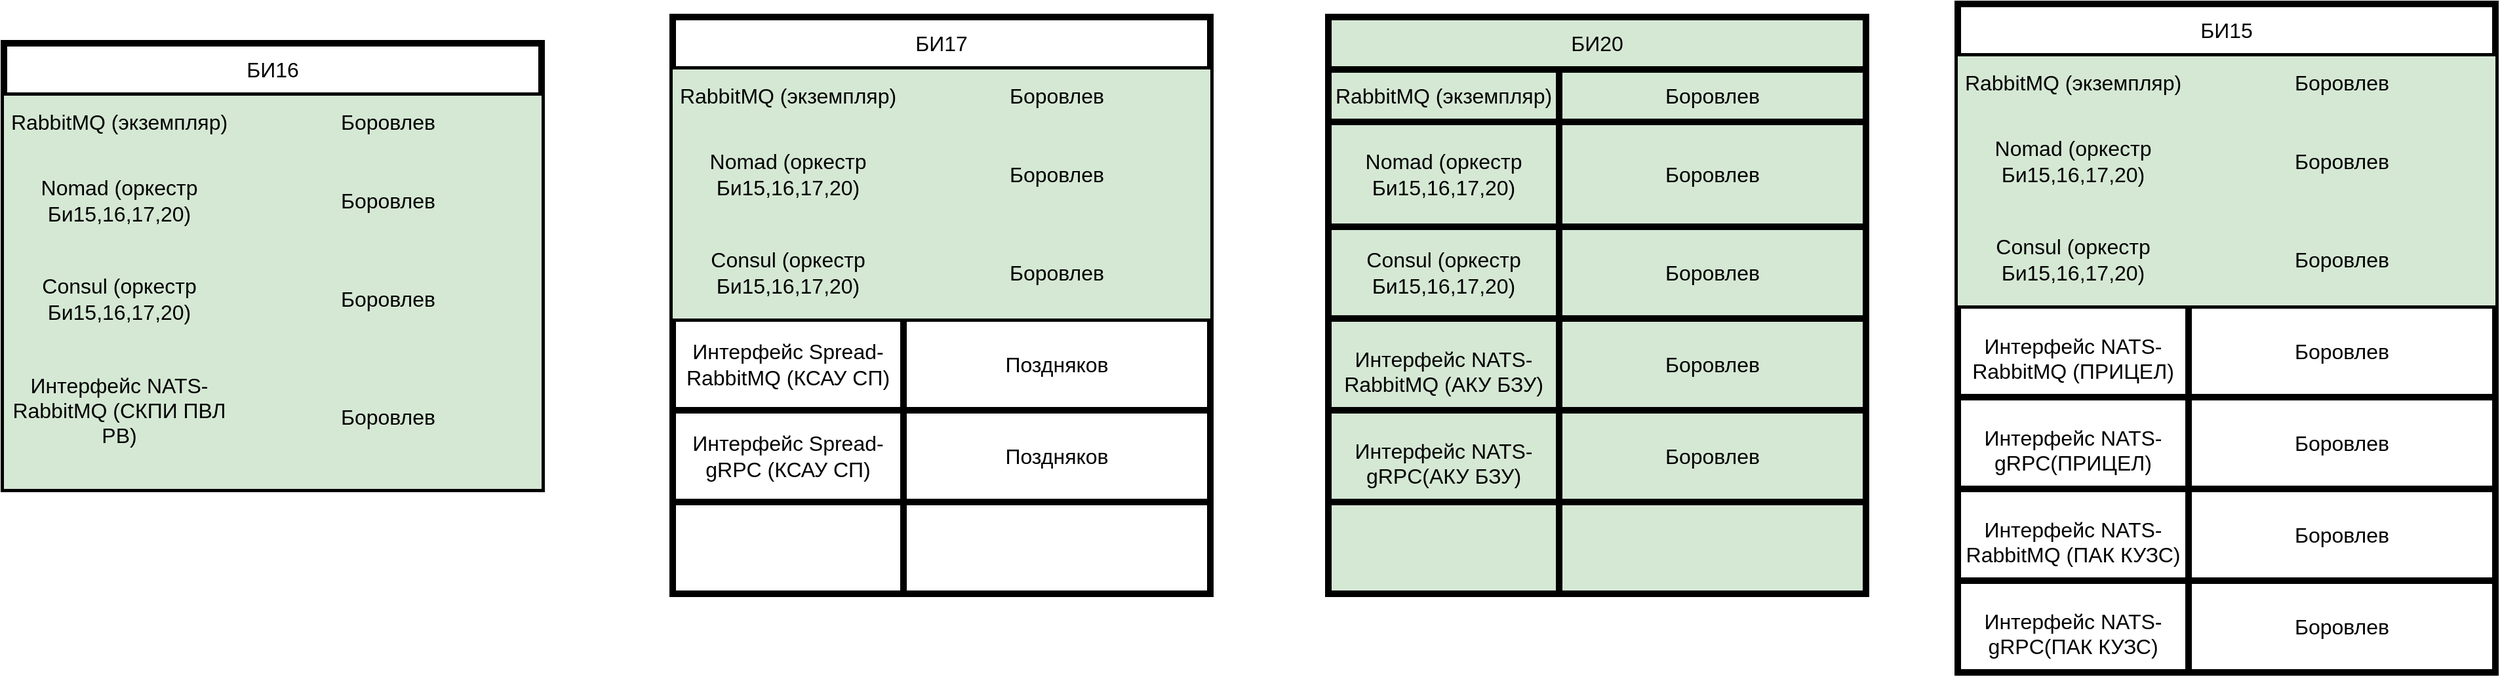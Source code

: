 <mxfile version="24.7.6">
  <diagram name="Страница — 1" id="7lfvuncBP3QiI9GcLf6j">
    <mxGraphModel dx="1687" dy="887" grid="1" gridSize="10" guides="1" tooltips="1" connect="1" arrows="1" fold="1" page="1" pageScale="1" pageWidth="827" pageHeight="1169" math="0" shadow="0">
      <root>
        <mxCell id="0" />
        <mxCell id="1" parent="0" />
        <mxCell id="-vZHVX419xEdrIWeMhyl-17" value="" style="shape=table;startSize=0;container=1;collapsible=0;childLayout=tableLayout;fontSize=16;strokeWidth=5;perimeterSpacing=5;" parent="1" vertex="1">
          <mxGeometry x="130" y="540" width="410" height="340" as="geometry" />
        </mxCell>
        <mxCell id="-vZHVX419xEdrIWeMhyl-18" value="" style="shape=tableRow;horizontal=0;startSize=0;swimlaneHead=0;swimlaneBody=0;strokeColor=inherit;top=0;left=0;bottom=0;right=0;collapsible=0;dropTarget=0;fillColor=none;points=[[0,0.5],[1,0.5]];portConstraint=eastwest;fontSize=16;strokeWidth=5;perimeterSpacing=5;" parent="-vZHVX419xEdrIWeMhyl-17" vertex="1">
          <mxGeometry width="410" height="40" as="geometry" />
        </mxCell>
        <mxCell id="-vZHVX419xEdrIWeMhyl-19" value="БИ16" style="shape=partialRectangle;html=1;whiteSpace=wrap;connectable=0;strokeColor=inherit;overflow=hidden;fillColor=none;top=0;left=0;bottom=0;right=0;pointerEvents=1;fontSize=16;rowspan=1;colspan=3;strokeWidth=5;perimeterSpacing=5;" parent="-vZHVX419xEdrIWeMhyl-18" vertex="1">
          <mxGeometry width="410" height="40" as="geometry">
            <mxRectangle width="88" height="40" as="alternateBounds" />
          </mxGeometry>
        </mxCell>
        <mxCell id="-vZHVX419xEdrIWeMhyl-20" value="" style="shape=partialRectangle;html=1;whiteSpace=wrap;connectable=0;strokeColor=inherit;overflow=hidden;fillColor=none;top=0;left=0;bottom=0;right=0;pointerEvents=1;fontSize=16;" parent="-vZHVX419xEdrIWeMhyl-18" vertex="1" visible="0">
          <mxGeometry x="88" width="88" height="40" as="geometry">
            <mxRectangle width="88" height="40" as="alternateBounds" />
          </mxGeometry>
        </mxCell>
        <mxCell id="-vZHVX419xEdrIWeMhyl-21" value="" style="shape=partialRectangle;html=1;whiteSpace=wrap;connectable=0;strokeColor=inherit;overflow=hidden;fillColor=none;top=0;left=0;bottom=0;right=0;pointerEvents=1;fontSize=16;" parent="-vZHVX419xEdrIWeMhyl-18" vertex="1" visible="0">
          <mxGeometry x="176" width="234" height="40" as="geometry">
            <mxRectangle width="234" height="40" as="alternateBounds" />
          </mxGeometry>
        </mxCell>
        <mxCell id="-vZHVX419xEdrIWeMhyl-22" value="" style="shape=tableRow;horizontal=0;startSize=0;swimlaneHead=0;swimlaneBody=0;strokeColor=inherit;top=0;left=0;bottom=0;right=0;collapsible=0;dropTarget=0;fillColor=none;points=[[0,0.5],[1,0.5]];portConstraint=eastwest;fontSize=16;strokeWidth=5;perimeterSpacing=5;" parent="-vZHVX419xEdrIWeMhyl-17" vertex="1">
          <mxGeometry y="40" width="410" height="40" as="geometry" />
        </mxCell>
        <mxCell id="-vZHVX419xEdrIWeMhyl-23" value="RabbitMQ (экземпляр)" style="shape=partialRectangle;html=1;whiteSpace=wrap;connectable=0;strokeColor=#000000;overflow=hidden;fillColor=#d5e8d4;top=0;left=0;bottom=0;right=0;pointerEvents=1;fontSize=16;rowspan=1;colspan=2;strokeWidth=5;perimeterSpacing=5;" parent="-vZHVX419xEdrIWeMhyl-22" vertex="1">
          <mxGeometry width="176" height="40" as="geometry">
            <mxRectangle width="88" height="40" as="alternateBounds" />
          </mxGeometry>
        </mxCell>
        <mxCell id="-vZHVX419xEdrIWeMhyl-24" value="" style="shape=partialRectangle;html=1;whiteSpace=wrap;connectable=0;strokeColor=#000000;overflow=hidden;fillColor=#d5e8d4;top=0;left=0;bottom=0;right=0;pointerEvents=1;fontSize=16;" parent="-vZHVX419xEdrIWeMhyl-22" vertex="1" visible="0">
          <mxGeometry x="88" width="88" height="40" as="geometry">
            <mxRectangle width="88" height="40" as="alternateBounds" />
          </mxGeometry>
        </mxCell>
        <mxCell id="-vZHVX419xEdrIWeMhyl-25" value="Боровлев" style="shape=partialRectangle;html=1;whiteSpace=wrap;connectable=0;strokeColor=#000000;overflow=hidden;fillColor=#d5e8d4;top=0;left=0;bottom=0;right=0;pointerEvents=1;fontSize=16;strokeWidth=5;perimeterSpacing=5;" parent="-vZHVX419xEdrIWeMhyl-22" vertex="1">
          <mxGeometry x="176" width="234" height="40" as="geometry">
            <mxRectangle width="234" height="40" as="alternateBounds" />
          </mxGeometry>
        </mxCell>
        <mxCell id="-vZHVX419xEdrIWeMhyl-33" style="shape=tableRow;horizontal=0;startSize=0;swimlaneHead=0;swimlaneBody=0;strokeColor=inherit;top=0;left=0;bottom=0;right=0;collapsible=0;dropTarget=0;fillColor=none;points=[[0,0.5],[1,0.5]];portConstraint=eastwest;fontSize=16;strokeWidth=5;perimeterSpacing=5;" parent="-vZHVX419xEdrIWeMhyl-17" vertex="1">
          <mxGeometry y="80" width="410" height="80" as="geometry" />
        </mxCell>
        <mxCell id="-vZHVX419xEdrIWeMhyl-34" value="&lt;div&gt;Nomad (оркестр Би15,16,17,20)&lt;/div&gt;" style="shape=partialRectangle;html=1;whiteSpace=wrap;connectable=0;strokeColor=#000000;overflow=hidden;fillColor=#d5e8d4;top=0;left=0;bottom=0;right=0;pointerEvents=1;fontSize=16;rowspan=1;colspan=2;strokeWidth=5;perimeterSpacing=5;" parent="-vZHVX419xEdrIWeMhyl-33" vertex="1">
          <mxGeometry width="176" height="80" as="geometry">
            <mxRectangle width="88" height="80" as="alternateBounds" />
          </mxGeometry>
        </mxCell>
        <mxCell id="-vZHVX419xEdrIWeMhyl-35" style="shape=partialRectangle;html=1;whiteSpace=wrap;connectable=0;strokeColor=#000000;overflow=hidden;fillColor=#d5e8d4;top=0;left=0;bottom=0;right=0;pointerEvents=1;fontSize=16;" parent="-vZHVX419xEdrIWeMhyl-33" vertex="1" visible="0">
          <mxGeometry x="88" width="88" height="80" as="geometry">
            <mxRectangle width="88" height="80" as="alternateBounds" />
          </mxGeometry>
        </mxCell>
        <mxCell id="-vZHVX419xEdrIWeMhyl-36" value="Боровлев" style="shape=partialRectangle;html=1;whiteSpace=wrap;connectable=0;strokeColor=#000000;overflow=hidden;fillColor=#d5e8d4;top=0;left=0;bottom=0;right=0;pointerEvents=1;fontSize=16;strokeWidth=5;perimeterSpacing=5;" parent="-vZHVX419xEdrIWeMhyl-33" vertex="1">
          <mxGeometry x="176" width="234" height="80" as="geometry">
            <mxRectangle width="234" height="80" as="alternateBounds" />
          </mxGeometry>
        </mxCell>
        <mxCell id="-vZHVX419xEdrIWeMhyl-37" style="shape=tableRow;horizontal=0;startSize=0;swimlaneHead=0;swimlaneBody=0;strokeColor=inherit;top=0;left=0;bottom=0;right=0;collapsible=0;dropTarget=0;fillColor=none;points=[[0,0.5],[1,0.5]];portConstraint=eastwest;fontSize=16;strokeWidth=5;perimeterSpacing=5;" parent="-vZHVX419xEdrIWeMhyl-17" vertex="1">
          <mxGeometry y="160" width="410" height="70" as="geometry" />
        </mxCell>
        <mxCell id="-vZHVX419xEdrIWeMhyl-38" value="Consul (оркестр Би15,16,17,20)" style="shape=partialRectangle;html=1;whiteSpace=wrap;connectable=0;strokeColor=#000000;overflow=hidden;fillColor=#d5e8d4;top=0;left=0;bottom=0;right=0;pointerEvents=1;fontSize=16;rowspan=1;colspan=2;strokeWidth=5;perimeterSpacing=5;" parent="-vZHVX419xEdrIWeMhyl-37" vertex="1">
          <mxGeometry width="176" height="70" as="geometry">
            <mxRectangle width="88" height="70" as="alternateBounds" />
          </mxGeometry>
        </mxCell>
        <mxCell id="-vZHVX419xEdrIWeMhyl-39" style="shape=partialRectangle;html=1;whiteSpace=wrap;connectable=0;strokeColor=#000000;overflow=hidden;fillColor=#d5e8d4;top=0;left=0;bottom=0;right=0;pointerEvents=1;fontSize=16;" parent="-vZHVX419xEdrIWeMhyl-37" vertex="1" visible="0">
          <mxGeometry x="88" width="88" height="70" as="geometry">
            <mxRectangle width="88" height="70" as="alternateBounds" />
          </mxGeometry>
        </mxCell>
        <mxCell id="-vZHVX419xEdrIWeMhyl-40" value="Боровлев" style="shape=partialRectangle;html=1;whiteSpace=wrap;connectable=0;strokeColor=#000000;overflow=hidden;fillColor=#d5e8d4;top=0;left=0;bottom=0;right=0;pointerEvents=1;fontSize=16;strokeWidth=5;perimeterSpacing=5;" parent="-vZHVX419xEdrIWeMhyl-37" vertex="1">
          <mxGeometry x="176" width="234" height="70" as="geometry">
            <mxRectangle width="234" height="70" as="alternateBounds" />
          </mxGeometry>
        </mxCell>
        <mxCell id="-vZHVX419xEdrIWeMhyl-41" style="shape=tableRow;horizontal=0;startSize=0;swimlaneHead=0;swimlaneBody=0;strokeColor=inherit;top=0;left=0;bottom=0;right=0;collapsible=0;dropTarget=0;fillColor=none;points=[[0,0.5],[1,0.5]];portConstraint=eastwest;fontSize=16;strokeWidth=5;perimeterSpacing=5;" parent="-vZHVX419xEdrIWeMhyl-17" vertex="1">
          <mxGeometry y="230" width="410" height="110" as="geometry" />
        </mxCell>
        <mxCell id="-vZHVX419xEdrIWeMhyl-42" value="&#xa;Интерфейс NATS-RabbitMQ (СКПИ ПВЛ РВ)&#xa;&#xa;" style="shape=partialRectangle;html=1;whiteSpace=wrap;connectable=0;strokeColor=#82b366;overflow=hidden;fillColor=#d5e8d4;top=0;left=0;bottom=0;right=0;pointerEvents=1;fontSize=16;rowspan=1;colspan=2;strokeWidth=5;perimeterSpacing=5;" parent="-vZHVX419xEdrIWeMhyl-41" vertex="1">
          <mxGeometry width="176" height="110" as="geometry">
            <mxRectangle width="88" height="110" as="alternateBounds" />
          </mxGeometry>
        </mxCell>
        <mxCell id="-vZHVX419xEdrIWeMhyl-43" style="shape=partialRectangle;html=1;whiteSpace=wrap;connectable=0;strokeColor=#82b366;overflow=hidden;fillColor=#d5e8d4;top=0;left=0;bottom=0;right=0;pointerEvents=1;fontSize=16;" parent="-vZHVX419xEdrIWeMhyl-41" vertex="1" visible="0">
          <mxGeometry x="88" width="88" height="110" as="geometry">
            <mxRectangle width="88" height="110" as="alternateBounds" />
          </mxGeometry>
        </mxCell>
        <mxCell id="-vZHVX419xEdrIWeMhyl-44" value="Боровлев" style="shape=partialRectangle;html=1;whiteSpace=wrap;connectable=0;strokeColor=#82b366;overflow=hidden;fillColor=#d5e8d4;top=0;left=0;bottom=0;right=0;pointerEvents=1;fontSize=16;strokeWidth=5;perimeterSpacing=5;" parent="-vZHVX419xEdrIWeMhyl-41" vertex="1">
          <mxGeometry x="176" width="234" height="110" as="geometry">
            <mxRectangle width="234" height="110" as="alternateBounds" />
          </mxGeometry>
        </mxCell>
        <mxCell id="-vZHVX419xEdrIWeMhyl-46" value="" style="shape=table;startSize=0;container=1;collapsible=0;childLayout=tableLayout;fontSize=16;strokeColor=#000000;strokeWidth=5;perimeterSpacing=5;fillColor=#d5e8d4;" parent="1" vertex="1">
          <mxGeometry x="1140" y="520" width="410" height="440" as="geometry" />
        </mxCell>
        <mxCell id="-vZHVX419xEdrIWeMhyl-47" value="" style="shape=tableRow;horizontal=0;startSize=0;swimlaneHead=0;swimlaneBody=0;strokeColor=inherit;top=0;left=0;bottom=0;right=0;collapsible=0;dropTarget=0;fillColor=none;points=[[0,0.5],[1,0.5]];portConstraint=eastwest;fontSize=16;strokeWidth=5;perimeterSpacing=5;" parent="-vZHVX419xEdrIWeMhyl-46" vertex="1">
          <mxGeometry width="410" height="40" as="geometry" />
        </mxCell>
        <mxCell id="-vZHVX419xEdrIWeMhyl-48" value="БИ20" style="shape=partialRectangle;html=1;whiteSpace=wrap;connectable=0;strokeColor=inherit;overflow=hidden;fillColor=none;top=0;left=0;bottom=0;right=0;pointerEvents=1;fontSize=16;rowspan=1;colspan=3;strokeWidth=5;perimeterSpacing=5;" parent="-vZHVX419xEdrIWeMhyl-47" vertex="1">
          <mxGeometry width="410" height="40" as="geometry">
            <mxRectangle width="88" height="40" as="alternateBounds" />
          </mxGeometry>
        </mxCell>
        <mxCell id="-vZHVX419xEdrIWeMhyl-49" value="" style="shape=partialRectangle;html=1;whiteSpace=wrap;connectable=0;strokeColor=inherit;overflow=hidden;fillColor=none;top=0;left=0;bottom=0;right=0;pointerEvents=1;fontSize=16;" parent="-vZHVX419xEdrIWeMhyl-47" vertex="1" visible="0">
          <mxGeometry x="88" width="88" height="40" as="geometry">
            <mxRectangle width="88" height="40" as="alternateBounds" />
          </mxGeometry>
        </mxCell>
        <mxCell id="-vZHVX419xEdrIWeMhyl-50" value="" style="shape=partialRectangle;html=1;whiteSpace=wrap;connectable=0;strokeColor=inherit;overflow=hidden;fillColor=none;top=0;left=0;bottom=0;right=0;pointerEvents=1;fontSize=16;" parent="-vZHVX419xEdrIWeMhyl-47" vertex="1" visible="0">
          <mxGeometry x="176" width="234" height="40" as="geometry">
            <mxRectangle width="234" height="40" as="alternateBounds" />
          </mxGeometry>
        </mxCell>
        <mxCell id="-vZHVX419xEdrIWeMhyl-51" value="" style="shape=tableRow;horizontal=0;startSize=0;swimlaneHead=0;swimlaneBody=0;strokeColor=inherit;top=0;left=0;bottom=0;right=0;collapsible=0;dropTarget=0;fillColor=none;points=[[0,0.5],[1,0.5]];portConstraint=eastwest;fontSize=16;strokeWidth=5;perimeterSpacing=5;" parent="-vZHVX419xEdrIWeMhyl-46" vertex="1">
          <mxGeometry y="40" width="410" height="40" as="geometry" />
        </mxCell>
        <mxCell id="-vZHVX419xEdrIWeMhyl-52" value="RabbitMQ (экземпляр)" style="shape=partialRectangle;html=1;whiteSpace=wrap;connectable=0;strokeColor=inherit;overflow=hidden;fillColor=none;top=0;left=0;bottom=0;right=0;pointerEvents=1;fontSize=16;rowspan=1;colspan=2;strokeWidth=5;perimeterSpacing=5;" parent="-vZHVX419xEdrIWeMhyl-51" vertex="1">
          <mxGeometry width="176" height="40" as="geometry">
            <mxRectangle width="88" height="40" as="alternateBounds" />
          </mxGeometry>
        </mxCell>
        <mxCell id="-vZHVX419xEdrIWeMhyl-53" value="" style="shape=partialRectangle;html=1;whiteSpace=wrap;connectable=0;strokeColor=inherit;overflow=hidden;fillColor=none;top=0;left=0;bottom=0;right=0;pointerEvents=1;fontSize=16;" parent="-vZHVX419xEdrIWeMhyl-51" vertex="1" visible="0">
          <mxGeometry x="88" width="88" height="40" as="geometry">
            <mxRectangle width="88" height="40" as="alternateBounds" />
          </mxGeometry>
        </mxCell>
        <mxCell id="-vZHVX419xEdrIWeMhyl-54" value="Боровлев" style="shape=partialRectangle;html=1;whiteSpace=wrap;connectable=0;strokeColor=inherit;overflow=hidden;fillColor=none;top=0;left=0;bottom=0;right=0;pointerEvents=1;fontSize=16;strokeWidth=5;perimeterSpacing=5;" parent="-vZHVX419xEdrIWeMhyl-51" vertex="1">
          <mxGeometry x="176" width="234" height="40" as="geometry">
            <mxRectangle width="234" height="40" as="alternateBounds" />
          </mxGeometry>
        </mxCell>
        <mxCell id="-vZHVX419xEdrIWeMhyl-59" style="shape=tableRow;horizontal=0;startSize=0;swimlaneHead=0;swimlaneBody=0;strokeColor=inherit;top=0;left=0;bottom=0;right=0;collapsible=0;dropTarget=0;fillColor=none;points=[[0,0.5],[1,0.5]];portConstraint=eastwest;fontSize=16;strokeWidth=5;perimeterSpacing=5;" parent="-vZHVX419xEdrIWeMhyl-46" vertex="1">
          <mxGeometry y="80" width="410" height="80" as="geometry" />
        </mxCell>
        <mxCell id="-vZHVX419xEdrIWeMhyl-60" value="&lt;div&gt;Nomad (оркестр Би15,16,17,20)&lt;/div&gt;" style="shape=partialRectangle;html=1;whiteSpace=wrap;connectable=0;strokeColor=inherit;overflow=hidden;fillColor=none;top=0;left=0;bottom=0;right=0;pointerEvents=1;fontSize=16;rowspan=1;colspan=2;strokeWidth=5;perimeterSpacing=5;" parent="-vZHVX419xEdrIWeMhyl-59" vertex="1">
          <mxGeometry width="176" height="80" as="geometry">
            <mxRectangle width="88" height="80" as="alternateBounds" />
          </mxGeometry>
        </mxCell>
        <mxCell id="-vZHVX419xEdrIWeMhyl-61" style="shape=partialRectangle;html=1;whiteSpace=wrap;connectable=0;strokeColor=inherit;overflow=hidden;fillColor=none;top=0;left=0;bottom=0;right=0;pointerEvents=1;fontSize=16;" parent="-vZHVX419xEdrIWeMhyl-59" vertex="1" visible="0">
          <mxGeometry x="88" width="88" height="80" as="geometry">
            <mxRectangle width="88" height="80" as="alternateBounds" />
          </mxGeometry>
        </mxCell>
        <mxCell id="-vZHVX419xEdrIWeMhyl-62" value="Боровлев" style="shape=partialRectangle;html=1;whiteSpace=wrap;connectable=0;strokeColor=inherit;overflow=hidden;fillColor=none;top=0;left=0;bottom=0;right=0;pointerEvents=1;fontSize=16;strokeWidth=5;perimeterSpacing=5;" parent="-vZHVX419xEdrIWeMhyl-59" vertex="1">
          <mxGeometry x="176" width="234" height="80" as="geometry">
            <mxRectangle width="234" height="80" as="alternateBounds" />
          </mxGeometry>
        </mxCell>
        <mxCell id="-vZHVX419xEdrIWeMhyl-63" style="shape=tableRow;horizontal=0;startSize=0;swimlaneHead=0;swimlaneBody=0;strokeColor=inherit;top=0;left=0;bottom=0;right=0;collapsible=0;dropTarget=0;fillColor=none;points=[[0,0.5],[1,0.5]];portConstraint=eastwest;fontSize=16;strokeWidth=5;perimeterSpacing=5;" parent="-vZHVX419xEdrIWeMhyl-46" vertex="1">
          <mxGeometry y="160" width="410" height="70" as="geometry" />
        </mxCell>
        <mxCell id="-vZHVX419xEdrIWeMhyl-64" value="Consul (оркестр Би15,16,17,20)" style="shape=partialRectangle;html=1;whiteSpace=wrap;connectable=0;strokeColor=inherit;overflow=hidden;fillColor=none;top=0;left=0;bottom=0;right=0;pointerEvents=1;fontSize=16;rowspan=1;colspan=2;strokeWidth=5;perimeterSpacing=5;" parent="-vZHVX419xEdrIWeMhyl-63" vertex="1">
          <mxGeometry width="176" height="70" as="geometry">
            <mxRectangle width="88" height="70" as="alternateBounds" />
          </mxGeometry>
        </mxCell>
        <mxCell id="-vZHVX419xEdrIWeMhyl-65" style="shape=partialRectangle;html=1;whiteSpace=wrap;connectable=0;strokeColor=inherit;overflow=hidden;fillColor=none;top=0;left=0;bottom=0;right=0;pointerEvents=1;fontSize=16;" parent="-vZHVX419xEdrIWeMhyl-63" vertex="1" visible="0">
          <mxGeometry x="88" width="88" height="70" as="geometry">
            <mxRectangle width="88" height="70" as="alternateBounds" />
          </mxGeometry>
        </mxCell>
        <mxCell id="-vZHVX419xEdrIWeMhyl-66" value="Боровлев" style="shape=partialRectangle;html=1;whiteSpace=wrap;connectable=0;strokeColor=inherit;overflow=hidden;fillColor=none;top=0;left=0;bottom=0;right=0;pointerEvents=1;fontSize=16;strokeWidth=5;perimeterSpacing=5;" parent="-vZHVX419xEdrIWeMhyl-63" vertex="1">
          <mxGeometry x="176" width="234" height="70" as="geometry">
            <mxRectangle width="234" height="70" as="alternateBounds" />
          </mxGeometry>
        </mxCell>
        <mxCell id="-vZHVX419xEdrIWeMhyl-67" style="shape=tableRow;horizontal=0;startSize=0;swimlaneHead=0;swimlaneBody=0;strokeColor=inherit;top=0;left=0;bottom=0;right=0;collapsible=0;dropTarget=0;fillColor=none;points=[[0,0.5],[1,0.5]];portConstraint=eastwest;fontSize=16;strokeWidth=5;perimeterSpacing=5;" parent="-vZHVX419xEdrIWeMhyl-46" vertex="1">
          <mxGeometry y="230" width="410" height="70" as="geometry" />
        </mxCell>
        <mxCell id="-vZHVX419xEdrIWeMhyl-68" value="&lt;br&gt;Интерфейс NATS-RabbitMQ (АКУ БЗУ)&lt;br&gt;&lt;div&gt;&lt;br/&gt;&lt;/div&gt;" style="shape=partialRectangle;html=1;whiteSpace=wrap;connectable=0;strokeColor=inherit;overflow=hidden;fillColor=none;top=0;left=0;bottom=0;right=0;pointerEvents=1;fontSize=16;rowspan=1;colspan=2;strokeWidth=5;perimeterSpacing=5;" parent="-vZHVX419xEdrIWeMhyl-67" vertex="1">
          <mxGeometry width="176" height="70" as="geometry">
            <mxRectangle width="88" height="70" as="alternateBounds" />
          </mxGeometry>
        </mxCell>
        <mxCell id="-vZHVX419xEdrIWeMhyl-69" style="shape=partialRectangle;html=1;whiteSpace=wrap;connectable=0;strokeColor=inherit;overflow=hidden;fillColor=none;top=0;left=0;bottom=0;right=0;pointerEvents=1;fontSize=16;" parent="-vZHVX419xEdrIWeMhyl-67" vertex="1" visible="0">
          <mxGeometry x="88" width="88" height="70" as="geometry">
            <mxRectangle width="88" height="70" as="alternateBounds" />
          </mxGeometry>
        </mxCell>
        <mxCell id="-vZHVX419xEdrIWeMhyl-70" value="Боровлев" style="shape=partialRectangle;html=1;whiteSpace=wrap;connectable=0;strokeColor=inherit;overflow=hidden;fillColor=none;top=0;left=0;bottom=0;right=0;pointerEvents=1;fontSize=16;strokeWidth=5;perimeterSpacing=5;" parent="-vZHVX419xEdrIWeMhyl-67" vertex="1">
          <mxGeometry x="176" width="234" height="70" as="geometry">
            <mxRectangle width="234" height="70" as="alternateBounds" />
          </mxGeometry>
        </mxCell>
        <mxCell id="-vZHVX419xEdrIWeMhyl-81" style="shape=tableRow;horizontal=0;startSize=0;swimlaneHead=0;swimlaneBody=0;strokeColor=inherit;top=0;left=0;bottom=0;right=0;collapsible=0;dropTarget=0;fillColor=none;points=[[0,0.5],[1,0.5]];portConstraint=eastwest;fontSize=16;strokeWidth=5;perimeterSpacing=5;" parent="-vZHVX419xEdrIWeMhyl-46" vertex="1">
          <mxGeometry y="300" width="410" height="70" as="geometry" />
        </mxCell>
        <mxCell id="-vZHVX419xEdrIWeMhyl-82" value="&lt;br&gt;Интерфейс NATS-gRPC(АКУ БЗУ)&lt;br&gt;&lt;div&gt;&lt;br/&gt;&lt;/div&gt;" style="shape=partialRectangle;html=1;whiteSpace=wrap;connectable=0;strokeColor=inherit;overflow=hidden;fillColor=none;top=0;left=0;bottom=0;right=0;pointerEvents=1;fontSize=16;rowspan=1;colspan=2;strokeWidth=5;perimeterSpacing=5;" parent="-vZHVX419xEdrIWeMhyl-81" vertex="1">
          <mxGeometry width="176" height="70" as="geometry">
            <mxRectangle width="88" height="70" as="alternateBounds" />
          </mxGeometry>
        </mxCell>
        <mxCell id="-vZHVX419xEdrIWeMhyl-83" style="shape=partialRectangle;html=1;whiteSpace=wrap;connectable=0;strokeColor=inherit;overflow=hidden;fillColor=none;top=0;left=0;bottom=0;right=0;pointerEvents=1;fontSize=16;" parent="-vZHVX419xEdrIWeMhyl-81" vertex="1" visible="0">
          <mxGeometry x="88" width="88" height="70" as="geometry">
            <mxRectangle width="88" height="70" as="alternateBounds" />
          </mxGeometry>
        </mxCell>
        <mxCell id="-vZHVX419xEdrIWeMhyl-84" value="Боровлев" style="shape=partialRectangle;html=1;whiteSpace=wrap;connectable=0;strokeColor=inherit;overflow=hidden;fillColor=none;top=0;left=0;bottom=0;right=0;pointerEvents=1;fontSize=16;strokeWidth=5;perimeterSpacing=5;" parent="-vZHVX419xEdrIWeMhyl-81" vertex="1">
          <mxGeometry x="176" width="234" height="70" as="geometry">
            <mxRectangle width="234" height="70" as="alternateBounds" />
          </mxGeometry>
        </mxCell>
        <mxCell id="-vZHVX419xEdrIWeMhyl-77" style="shape=tableRow;horizontal=0;startSize=0;swimlaneHead=0;swimlaneBody=0;strokeColor=inherit;top=0;left=0;bottom=0;right=0;collapsible=0;dropTarget=0;fillColor=none;points=[[0,0.5],[1,0.5]];portConstraint=eastwest;fontSize=16;strokeWidth=5;perimeterSpacing=5;" parent="-vZHVX419xEdrIWeMhyl-46" vertex="1">
          <mxGeometry y="370" width="410" height="70" as="geometry" />
        </mxCell>
        <mxCell id="-vZHVX419xEdrIWeMhyl-78" style="shape=partialRectangle;html=1;whiteSpace=wrap;connectable=0;strokeColor=inherit;overflow=hidden;fillColor=none;top=0;left=0;bottom=0;right=0;pointerEvents=1;fontSize=16;rowspan=1;colspan=2;strokeWidth=5;perimeterSpacing=5;" parent="-vZHVX419xEdrIWeMhyl-77" vertex="1">
          <mxGeometry width="176" height="70" as="geometry">
            <mxRectangle width="88" height="70" as="alternateBounds" />
          </mxGeometry>
        </mxCell>
        <mxCell id="-vZHVX419xEdrIWeMhyl-79" style="shape=partialRectangle;html=1;whiteSpace=wrap;connectable=0;strokeColor=inherit;overflow=hidden;fillColor=none;top=0;left=0;bottom=0;right=0;pointerEvents=1;fontSize=16;" parent="-vZHVX419xEdrIWeMhyl-77" vertex="1" visible="0">
          <mxGeometry x="88" width="88" height="70" as="geometry">
            <mxRectangle width="88" height="70" as="alternateBounds" />
          </mxGeometry>
        </mxCell>
        <mxCell id="-vZHVX419xEdrIWeMhyl-80" style="shape=partialRectangle;html=1;whiteSpace=wrap;connectable=0;strokeColor=inherit;overflow=hidden;fillColor=none;top=0;left=0;bottom=0;right=0;pointerEvents=1;fontSize=16;strokeWidth=5;perimeterSpacing=5;" parent="-vZHVX419xEdrIWeMhyl-77" vertex="1">
          <mxGeometry x="176" width="234" height="70" as="geometry">
            <mxRectangle width="234" height="70" as="alternateBounds" />
          </mxGeometry>
        </mxCell>
        <mxCell id="E8wQSFyJZq5VSABFHbnV-1" value="" style="shape=table;startSize=0;container=1;collapsible=0;childLayout=tableLayout;fontSize=16;strokeWidth=5;perimeterSpacing=5;" parent="1" vertex="1">
          <mxGeometry x="640" y="520" width="410" height="440" as="geometry" />
        </mxCell>
        <mxCell id="E8wQSFyJZq5VSABFHbnV-2" value="" style="shape=tableRow;horizontal=0;startSize=0;swimlaneHead=0;swimlaneBody=0;strokeColor=inherit;top=0;left=0;bottom=0;right=0;collapsible=0;dropTarget=0;fillColor=none;points=[[0,0.5],[1,0.5]];portConstraint=eastwest;fontSize=16;strokeWidth=5;perimeterSpacing=5;" parent="E8wQSFyJZq5VSABFHbnV-1" vertex="1">
          <mxGeometry width="410" height="40" as="geometry" />
        </mxCell>
        <mxCell id="E8wQSFyJZq5VSABFHbnV-3" value="БИ17" style="shape=partialRectangle;html=1;whiteSpace=wrap;connectable=0;strokeColor=inherit;overflow=hidden;fillColor=none;top=0;left=0;bottom=0;right=0;pointerEvents=1;fontSize=16;rowspan=1;colspan=3;strokeWidth=5;perimeterSpacing=5;" parent="E8wQSFyJZq5VSABFHbnV-2" vertex="1">
          <mxGeometry width="410" height="40" as="geometry">
            <mxRectangle width="88" height="40" as="alternateBounds" />
          </mxGeometry>
        </mxCell>
        <mxCell id="E8wQSFyJZq5VSABFHbnV-4" value="" style="shape=partialRectangle;html=1;whiteSpace=wrap;connectable=0;strokeColor=inherit;overflow=hidden;fillColor=none;top=0;left=0;bottom=0;right=0;pointerEvents=1;fontSize=16;" parent="E8wQSFyJZq5VSABFHbnV-2" vertex="1" visible="0">
          <mxGeometry x="88" width="88" height="40" as="geometry">
            <mxRectangle width="88" height="40" as="alternateBounds" />
          </mxGeometry>
        </mxCell>
        <mxCell id="E8wQSFyJZq5VSABFHbnV-5" value="" style="shape=partialRectangle;html=1;whiteSpace=wrap;connectable=0;strokeColor=inherit;overflow=hidden;fillColor=none;top=0;left=0;bottom=0;right=0;pointerEvents=1;fontSize=16;" parent="E8wQSFyJZq5VSABFHbnV-2" vertex="1" visible="0">
          <mxGeometry x="176" width="234" height="40" as="geometry">
            <mxRectangle width="234" height="40" as="alternateBounds" />
          </mxGeometry>
        </mxCell>
        <mxCell id="E8wQSFyJZq5VSABFHbnV-6" value="" style="shape=tableRow;horizontal=0;startSize=0;swimlaneHead=0;swimlaneBody=0;strokeColor=inherit;top=0;left=0;bottom=0;right=0;collapsible=0;dropTarget=0;fillColor=none;points=[[0,0.5],[1,0.5]];portConstraint=eastwest;fontSize=16;strokeWidth=5;perimeterSpacing=5;" parent="E8wQSFyJZq5VSABFHbnV-1" vertex="1">
          <mxGeometry y="40" width="410" height="40" as="geometry" />
        </mxCell>
        <mxCell id="E8wQSFyJZq5VSABFHbnV-7" value="RabbitMQ (экземпляр)" style="shape=partialRectangle;html=1;whiteSpace=wrap;connectable=0;strokeColor=#82b366;overflow=hidden;fillColor=#d5e8d4;top=0;left=0;bottom=0;right=0;pointerEvents=1;fontSize=16;rowspan=1;colspan=2;strokeWidth=5;perimeterSpacing=5;" parent="E8wQSFyJZq5VSABFHbnV-6" vertex="1">
          <mxGeometry width="176" height="40" as="geometry">
            <mxRectangle width="88" height="40" as="alternateBounds" />
          </mxGeometry>
        </mxCell>
        <mxCell id="E8wQSFyJZq5VSABFHbnV-8" value="" style="shape=partialRectangle;html=1;whiteSpace=wrap;connectable=0;strokeColor=#82b366;overflow=hidden;fillColor=#d5e8d4;top=0;left=0;bottom=0;right=0;pointerEvents=1;fontSize=16;" parent="E8wQSFyJZq5VSABFHbnV-6" vertex="1" visible="0">
          <mxGeometry x="88" width="88" height="40" as="geometry">
            <mxRectangle width="88" height="40" as="alternateBounds" />
          </mxGeometry>
        </mxCell>
        <mxCell id="E8wQSFyJZq5VSABFHbnV-9" value="Боровлев" style="shape=partialRectangle;html=1;whiteSpace=wrap;connectable=0;strokeColor=#82b366;overflow=hidden;fillColor=#d5e8d4;top=0;left=0;bottom=0;right=0;pointerEvents=1;fontSize=16;strokeWidth=5;perimeterSpacing=5;" parent="E8wQSFyJZq5VSABFHbnV-6" vertex="1">
          <mxGeometry x="176" width="234" height="40" as="geometry">
            <mxRectangle width="234" height="40" as="alternateBounds" />
          </mxGeometry>
        </mxCell>
        <mxCell id="E8wQSFyJZq5VSABFHbnV-10" style="shape=tableRow;horizontal=0;startSize=0;swimlaneHead=0;swimlaneBody=0;strokeColor=inherit;top=0;left=0;bottom=0;right=0;collapsible=0;dropTarget=0;fillColor=none;points=[[0,0.5],[1,0.5]];portConstraint=eastwest;fontSize=16;strokeWidth=5;perimeterSpacing=5;" parent="E8wQSFyJZq5VSABFHbnV-1" vertex="1">
          <mxGeometry y="80" width="410" height="80" as="geometry" />
        </mxCell>
        <mxCell id="E8wQSFyJZq5VSABFHbnV-11" value="&lt;div&gt;Nomad (оркестр Би15,16,17,20)&lt;/div&gt;" style="shape=partialRectangle;html=1;whiteSpace=wrap;connectable=0;strokeColor=#82b366;overflow=hidden;fillColor=#d5e8d4;top=0;left=0;bottom=0;right=0;pointerEvents=1;fontSize=16;rowspan=1;colspan=2;strokeWidth=5;perimeterSpacing=5;" parent="E8wQSFyJZq5VSABFHbnV-10" vertex="1">
          <mxGeometry width="176" height="80" as="geometry">
            <mxRectangle width="88" height="80" as="alternateBounds" />
          </mxGeometry>
        </mxCell>
        <mxCell id="E8wQSFyJZq5VSABFHbnV-12" style="shape=partialRectangle;html=1;whiteSpace=wrap;connectable=0;strokeColor=#82b366;overflow=hidden;fillColor=#d5e8d4;top=0;left=0;bottom=0;right=0;pointerEvents=1;fontSize=16;" parent="E8wQSFyJZq5VSABFHbnV-10" vertex="1" visible="0">
          <mxGeometry x="88" width="88" height="80" as="geometry">
            <mxRectangle width="88" height="80" as="alternateBounds" />
          </mxGeometry>
        </mxCell>
        <mxCell id="E8wQSFyJZq5VSABFHbnV-13" value="Боровлев" style="shape=partialRectangle;html=1;whiteSpace=wrap;connectable=0;strokeColor=#82b366;overflow=hidden;fillColor=#d5e8d4;top=0;left=0;bottom=0;right=0;pointerEvents=1;fontSize=16;strokeWidth=5;perimeterSpacing=5;" parent="E8wQSFyJZq5VSABFHbnV-10" vertex="1">
          <mxGeometry x="176" width="234" height="80" as="geometry">
            <mxRectangle width="234" height="80" as="alternateBounds" />
          </mxGeometry>
        </mxCell>
        <mxCell id="E8wQSFyJZq5VSABFHbnV-14" style="shape=tableRow;horizontal=0;startSize=0;swimlaneHead=0;swimlaneBody=0;strokeColor=inherit;top=0;left=0;bottom=0;right=0;collapsible=0;dropTarget=0;fillColor=none;points=[[0,0.5],[1,0.5]];portConstraint=eastwest;fontSize=16;strokeWidth=5;perimeterSpacing=5;" parent="E8wQSFyJZq5VSABFHbnV-1" vertex="1">
          <mxGeometry y="160" width="410" height="70" as="geometry" />
        </mxCell>
        <mxCell id="E8wQSFyJZq5VSABFHbnV-15" value="Consul (оркестр Би15,16,17,20)" style="shape=partialRectangle;html=1;whiteSpace=wrap;connectable=0;strokeColor=#82b366;overflow=hidden;fillColor=#d5e8d4;top=0;left=0;bottom=0;right=0;pointerEvents=1;fontSize=16;rowspan=1;colspan=2;strokeWidth=5;perimeterSpacing=5;" parent="E8wQSFyJZq5VSABFHbnV-14" vertex="1">
          <mxGeometry width="176" height="70" as="geometry">
            <mxRectangle width="88" height="70" as="alternateBounds" />
          </mxGeometry>
        </mxCell>
        <mxCell id="E8wQSFyJZq5VSABFHbnV-16" style="shape=partialRectangle;html=1;whiteSpace=wrap;connectable=0;strokeColor=#82b366;overflow=hidden;fillColor=#d5e8d4;top=0;left=0;bottom=0;right=0;pointerEvents=1;fontSize=16;" parent="E8wQSFyJZq5VSABFHbnV-14" vertex="1" visible="0">
          <mxGeometry x="88" width="88" height="70" as="geometry">
            <mxRectangle width="88" height="70" as="alternateBounds" />
          </mxGeometry>
        </mxCell>
        <mxCell id="E8wQSFyJZq5VSABFHbnV-17" value="Боровлев" style="shape=partialRectangle;html=1;whiteSpace=wrap;connectable=0;strokeColor=#82b366;overflow=hidden;fillColor=#d5e8d4;top=0;left=0;bottom=0;right=0;pointerEvents=1;fontSize=16;strokeWidth=5;perimeterSpacing=5;" parent="E8wQSFyJZq5VSABFHbnV-14" vertex="1">
          <mxGeometry x="176" width="234" height="70" as="geometry">
            <mxRectangle width="234" height="70" as="alternateBounds" />
          </mxGeometry>
        </mxCell>
        <mxCell id="E8wQSFyJZq5VSABFHbnV-18" style="shape=tableRow;horizontal=0;startSize=0;swimlaneHead=0;swimlaneBody=0;strokeColor=inherit;top=0;left=0;bottom=0;right=0;collapsible=0;dropTarget=0;fillColor=none;points=[[0,0.5],[1,0.5]];portConstraint=eastwest;fontSize=16;strokeWidth=5;perimeterSpacing=5;" parent="E8wQSFyJZq5VSABFHbnV-1" vertex="1">
          <mxGeometry y="230" width="410" height="70" as="geometry" />
        </mxCell>
        <mxCell id="E8wQSFyJZq5VSABFHbnV-19" value="&lt;div&gt;Интерфейс Spread-RabbitMQ (КСАУ СП)&lt;/div&gt;" style="shape=partialRectangle;html=1;whiteSpace=wrap;connectable=0;strokeColor=inherit;overflow=hidden;fillColor=none;top=0;left=0;bottom=0;right=0;pointerEvents=1;fontSize=16;rowspan=1;colspan=2;strokeWidth=5;perimeterSpacing=5;" parent="E8wQSFyJZq5VSABFHbnV-18" vertex="1">
          <mxGeometry width="176" height="70" as="geometry">
            <mxRectangle width="88" height="70" as="alternateBounds" />
          </mxGeometry>
        </mxCell>
        <mxCell id="E8wQSFyJZq5VSABFHbnV-20" style="shape=partialRectangle;html=1;whiteSpace=wrap;connectable=0;strokeColor=inherit;overflow=hidden;fillColor=none;top=0;left=0;bottom=0;right=0;pointerEvents=1;fontSize=16;" parent="E8wQSFyJZq5VSABFHbnV-18" vertex="1" visible="0">
          <mxGeometry x="88" width="88" height="70" as="geometry">
            <mxRectangle width="88" height="70" as="alternateBounds" />
          </mxGeometry>
        </mxCell>
        <mxCell id="E8wQSFyJZq5VSABFHbnV-21" value="&lt;div&gt;Поздняков&lt;/div&gt;" style="shape=partialRectangle;html=1;whiteSpace=wrap;connectable=0;strokeColor=inherit;overflow=hidden;fillColor=none;top=0;left=0;bottom=0;right=0;pointerEvents=1;fontSize=16;strokeWidth=5;perimeterSpacing=5;" parent="E8wQSFyJZq5VSABFHbnV-18" vertex="1">
          <mxGeometry x="176" width="234" height="70" as="geometry">
            <mxRectangle width="234" height="70" as="alternateBounds" />
          </mxGeometry>
        </mxCell>
        <mxCell id="E8wQSFyJZq5VSABFHbnV-22" style="shape=tableRow;horizontal=0;startSize=0;swimlaneHead=0;swimlaneBody=0;strokeColor=inherit;top=0;left=0;bottom=0;right=0;collapsible=0;dropTarget=0;fillColor=none;points=[[0,0.5],[1,0.5]];portConstraint=eastwest;fontSize=16;strokeWidth=5;perimeterSpacing=5;" parent="E8wQSFyJZq5VSABFHbnV-1" vertex="1">
          <mxGeometry y="300" width="410" height="70" as="geometry" />
        </mxCell>
        <mxCell id="E8wQSFyJZq5VSABFHbnV-23" value="&lt;div&gt;Интерфейс Spread-gRPC (КСАУ СП)&lt;/div&gt;" style="shape=partialRectangle;html=1;whiteSpace=wrap;connectable=0;strokeColor=inherit;overflow=hidden;fillColor=none;top=0;left=0;bottom=0;right=0;pointerEvents=1;fontSize=16;rowspan=1;colspan=2;strokeWidth=5;perimeterSpacing=5;" parent="E8wQSFyJZq5VSABFHbnV-22" vertex="1">
          <mxGeometry width="176" height="70" as="geometry">
            <mxRectangle width="88" height="70" as="alternateBounds" />
          </mxGeometry>
        </mxCell>
        <mxCell id="E8wQSFyJZq5VSABFHbnV-24" style="shape=partialRectangle;html=1;whiteSpace=wrap;connectable=0;strokeColor=inherit;overflow=hidden;fillColor=none;top=0;left=0;bottom=0;right=0;pointerEvents=1;fontSize=16;" parent="E8wQSFyJZq5VSABFHbnV-22" vertex="1" visible="0">
          <mxGeometry x="88" width="88" height="70" as="geometry">
            <mxRectangle width="88" height="70" as="alternateBounds" />
          </mxGeometry>
        </mxCell>
        <mxCell id="E8wQSFyJZq5VSABFHbnV-25" value="Поздняков" style="shape=partialRectangle;html=1;whiteSpace=wrap;connectable=0;strokeColor=inherit;overflow=hidden;fillColor=none;top=0;left=0;bottom=0;right=0;pointerEvents=1;fontSize=16;strokeWidth=5;perimeterSpacing=5;" parent="E8wQSFyJZq5VSABFHbnV-22" vertex="1">
          <mxGeometry x="176" width="234" height="70" as="geometry">
            <mxRectangle width="234" height="70" as="alternateBounds" />
          </mxGeometry>
        </mxCell>
        <mxCell id="E8wQSFyJZq5VSABFHbnV-26" style="shape=tableRow;horizontal=0;startSize=0;swimlaneHead=0;swimlaneBody=0;strokeColor=inherit;top=0;left=0;bottom=0;right=0;collapsible=0;dropTarget=0;fillColor=none;points=[[0,0.5],[1,0.5]];portConstraint=eastwest;fontSize=16;strokeWidth=5;perimeterSpacing=5;" parent="E8wQSFyJZq5VSABFHbnV-1" vertex="1">
          <mxGeometry y="370" width="410" height="70" as="geometry" />
        </mxCell>
        <mxCell id="E8wQSFyJZq5VSABFHbnV-27" style="shape=partialRectangle;html=1;whiteSpace=wrap;connectable=0;strokeColor=inherit;overflow=hidden;fillColor=none;top=0;left=0;bottom=0;right=0;pointerEvents=1;fontSize=16;rowspan=1;colspan=2;strokeWidth=5;perimeterSpacing=5;" parent="E8wQSFyJZq5VSABFHbnV-26" vertex="1">
          <mxGeometry width="176" height="70" as="geometry">
            <mxRectangle width="88" height="70" as="alternateBounds" />
          </mxGeometry>
        </mxCell>
        <mxCell id="E8wQSFyJZq5VSABFHbnV-28" style="shape=partialRectangle;html=1;whiteSpace=wrap;connectable=0;strokeColor=inherit;overflow=hidden;fillColor=none;top=0;left=0;bottom=0;right=0;pointerEvents=1;fontSize=16;" parent="E8wQSFyJZq5VSABFHbnV-26" vertex="1" visible="0">
          <mxGeometry x="88" width="88" height="70" as="geometry">
            <mxRectangle width="88" height="70" as="alternateBounds" />
          </mxGeometry>
        </mxCell>
        <mxCell id="E8wQSFyJZq5VSABFHbnV-29" style="shape=partialRectangle;html=1;whiteSpace=wrap;connectable=0;strokeColor=inherit;overflow=hidden;fillColor=none;top=0;left=0;bottom=0;right=0;pointerEvents=1;fontSize=16;strokeWidth=5;perimeterSpacing=5;" parent="E8wQSFyJZq5VSABFHbnV-26" vertex="1">
          <mxGeometry x="176" width="234" height="70" as="geometry">
            <mxRectangle width="234" height="70" as="alternateBounds" />
          </mxGeometry>
        </mxCell>
        <mxCell id="E8wQSFyJZq5VSABFHbnV-30" value="" style="shape=table;startSize=0;container=1;collapsible=0;childLayout=tableLayout;fontSize=16;strokeWidth=5;perimeterSpacing=5;" parent="1" vertex="1">
          <mxGeometry x="1620" y="510" width="410" height="510" as="geometry" />
        </mxCell>
        <mxCell id="E8wQSFyJZq5VSABFHbnV-31" value="" style="shape=tableRow;horizontal=0;startSize=0;swimlaneHead=0;swimlaneBody=0;strokeColor=inherit;top=0;left=0;bottom=0;right=0;collapsible=0;dropTarget=0;fillColor=none;points=[[0,0.5],[1,0.5]];portConstraint=eastwest;fontSize=16;strokeWidth=5;perimeterSpacing=5;" parent="E8wQSFyJZq5VSABFHbnV-30" vertex="1">
          <mxGeometry width="410" height="40" as="geometry" />
        </mxCell>
        <mxCell id="E8wQSFyJZq5VSABFHbnV-32" value="БИ15" style="shape=partialRectangle;html=1;whiteSpace=wrap;connectable=0;strokeColor=inherit;overflow=hidden;fillColor=none;top=0;left=0;bottom=0;right=0;pointerEvents=1;fontSize=16;rowspan=1;colspan=3;strokeWidth=5;perimeterSpacing=5;" parent="E8wQSFyJZq5VSABFHbnV-31" vertex="1">
          <mxGeometry width="410" height="40" as="geometry">
            <mxRectangle width="88" height="40" as="alternateBounds" />
          </mxGeometry>
        </mxCell>
        <mxCell id="E8wQSFyJZq5VSABFHbnV-33" value="" style="shape=partialRectangle;html=1;whiteSpace=wrap;connectable=0;strokeColor=inherit;overflow=hidden;fillColor=none;top=0;left=0;bottom=0;right=0;pointerEvents=1;fontSize=16;" parent="E8wQSFyJZq5VSABFHbnV-31" vertex="1" visible="0">
          <mxGeometry x="88" width="88" height="40" as="geometry">
            <mxRectangle width="88" height="40" as="alternateBounds" />
          </mxGeometry>
        </mxCell>
        <mxCell id="E8wQSFyJZq5VSABFHbnV-34" value="" style="shape=partialRectangle;html=1;whiteSpace=wrap;connectable=0;strokeColor=inherit;overflow=hidden;fillColor=none;top=0;left=0;bottom=0;right=0;pointerEvents=1;fontSize=16;" parent="E8wQSFyJZq5VSABFHbnV-31" vertex="1" visible="0">
          <mxGeometry x="176" width="234" height="40" as="geometry">
            <mxRectangle width="234" height="40" as="alternateBounds" />
          </mxGeometry>
        </mxCell>
        <mxCell id="E8wQSFyJZq5VSABFHbnV-35" value="" style="shape=tableRow;horizontal=0;startSize=0;swimlaneHead=0;swimlaneBody=0;strokeColor=inherit;top=0;left=0;bottom=0;right=0;collapsible=0;dropTarget=0;fillColor=none;points=[[0,0.5],[1,0.5]];portConstraint=eastwest;fontSize=16;strokeWidth=5;perimeterSpacing=5;" parent="E8wQSFyJZq5VSABFHbnV-30" vertex="1">
          <mxGeometry y="40" width="410" height="40" as="geometry" />
        </mxCell>
        <mxCell id="E8wQSFyJZq5VSABFHbnV-36" value="RabbitMQ (экземпляр)" style="shape=partialRectangle;html=1;whiteSpace=wrap;connectable=0;strokeColor=#82b366;overflow=hidden;fillColor=#d5e8d4;top=0;left=0;bottom=0;right=0;pointerEvents=1;fontSize=16;rowspan=1;colspan=2;strokeWidth=5;perimeterSpacing=5;" parent="E8wQSFyJZq5VSABFHbnV-35" vertex="1">
          <mxGeometry width="176" height="40" as="geometry">
            <mxRectangle width="88" height="40" as="alternateBounds" />
          </mxGeometry>
        </mxCell>
        <mxCell id="E8wQSFyJZq5VSABFHbnV-37" value="" style="shape=partialRectangle;html=1;whiteSpace=wrap;connectable=0;strokeColor=#82b366;overflow=hidden;fillColor=#d5e8d4;top=0;left=0;bottom=0;right=0;pointerEvents=1;fontSize=16;" parent="E8wQSFyJZq5VSABFHbnV-35" vertex="1" visible="0">
          <mxGeometry x="88" width="88" height="40" as="geometry">
            <mxRectangle width="88" height="40" as="alternateBounds" />
          </mxGeometry>
        </mxCell>
        <mxCell id="E8wQSFyJZq5VSABFHbnV-38" value="Боровлев" style="shape=partialRectangle;html=1;whiteSpace=wrap;connectable=0;strokeColor=#82b366;overflow=hidden;fillColor=#d5e8d4;top=0;left=0;bottom=0;right=0;pointerEvents=1;fontSize=16;strokeWidth=5;perimeterSpacing=5;" parent="E8wQSFyJZq5VSABFHbnV-35" vertex="1">
          <mxGeometry x="176" width="234" height="40" as="geometry">
            <mxRectangle width="234" height="40" as="alternateBounds" />
          </mxGeometry>
        </mxCell>
        <mxCell id="E8wQSFyJZq5VSABFHbnV-39" style="shape=tableRow;horizontal=0;startSize=0;swimlaneHead=0;swimlaneBody=0;strokeColor=inherit;top=0;left=0;bottom=0;right=0;collapsible=0;dropTarget=0;fillColor=none;points=[[0,0.5],[1,0.5]];portConstraint=eastwest;fontSize=16;strokeWidth=5;perimeterSpacing=5;" parent="E8wQSFyJZq5VSABFHbnV-30" vertex="1">
          <mxGeometry y="80" width="410" height="80" as="geometry" />
        </mxCell>
        <mxCell id="E8wQSFyJZq5VSABFHbnV-40" value="&lt;div&gt;Nomad (оркестр Би15,16,17,20)&lt;/div&gt;" style="shape=partialRectangle;html=1;whiteSpace=wrap;connectable=0;strokeColor=#82b366;overflow=hidden;fillColor=#d5e8d4;top=0;left=0;bottom=0;right=0;pointerEvents=1;fontSize=16;rowspan=1;colspan=2;strokeWidth=5;perimeterSpacing=5;" parent="E8wQSFyJZq5VSABFHbnV-39" vertex="1">
          <mxGeometry width="176" height="80" as="geometry">
            <mxRectangle width="88" height="80" as="alternateBounds" />
          </mxGeometry>
        </mxCell>
        <mxCell id="E8wQSFyJZq5VSABFHbnV-41" style="shape=partialRectangle;html=1;whiteSpace=wrap;connectable=0;strokeColor=#82b366;overflow=hidden;fillColor=#d5e8d4;top=0;left=0;bottom=0;right=0;pointerEvents=1;fontSize=16;" parent="E8wQSFyJZq5VSABFHbnV-39" vertex="1" visible="0">
          <mxGeometry x="88" width="88" height="80" as="geometry">
            <mxRectangle width="88" height="80" as="alternateBounds" />
          </mxGeometry>
        </mxCell>
        <mxCell id="E8wQSFyJZq5VSABFHbnV-42" value="Боровлев" style="shape=partialRectangle;html=1;whiteSpace=wrap;connectable=0;strokeColor=#82b366;overflow=hidden;fillColor=#d5e8d4;top=0;left=0;bottom=0;right=0;pointerEvents=1;fontSize=16;strokeWidth=5;perimeterSpacing=5;" parent="E8wQSFyJZq5VSABFHbnV-39" vertex="1">
          <mxGeometry x="176" width="234" height="80" as="geometry">
            <mxRectangle width="234" height="80" as="alternateBounds" />
          </mxGeometry>
        </mxCell>
        <mxCell id="E8wQSFyJZq5VSABFHbnV-43" style="shape=tableRow;horizontal=0;startSize=0;swimlaneHead=0;swimlaneBody=0;strokeColor=inherit;top=0;left=0;bottom=0;right=0;collapsible=0;dropTarget=0;fillColor=none;points=[[0,0.5],[1,0.5]];portConstraint=eastwest;fontSize=16;strokeWidth=5;perimeterSpacing=5;" parent="E8wQSFyJZq5VSABFHbnV-30" vertex="1">
          <mxGeometry y="160" width="410" height="70" as="geometry" />
        </mxCell>
        <mxCell id="E8wQSFyJZq5VSABFHbnV-44" value="Consul (оркестр Би15,16,17,20)" style="shape=partialRectangle;html=1;whiteSpace=wrap;connectable=0;strokeColor=#82b366;overflow=hidden;fillColor=#d5e8d4;top=0;left=0;bottom=0;right=0;pointerEvents=1;fontSize=16;rowspan=1;colspan=2;strokeWidth=5;perimeterSpacing=5;" parent="E8wQSFyJZq5VSABFHbnV-43" vertex="1">
          <mxGeometry width="176" height="70" as="geometry">
            <mxRectangle width="88" height="70" as="alternateBounds" />
          </mxGeometry>
        </mxCell>
        <mxCell id="E8wQSFyJZq5VSABFHbnV-45" style="shape=partialRectangle;html=1;whiteSpace=wrap;connectable=0;strokeColor=#82b366;overflow=hidden;fillColor=#d5e8d4;top=0;left=0;bottom=0;right=0;pointerEvents=1;fontSize=16;" parent="E8wQSFyJZq5VSABFHbnV-43" vertex="1" visible="0">
          <mxGeometry x="88" width="88" height="70" as="geometry">
            <mxRectangle width="88" height="70" as="alternateBounds" />
          </mxGeometry>
        </mxCell>
        <mxCell id="E8wQSFyJZq5VSABFHbnV-46" value="Боровлев" style="shape=partialRectangle;html=1;whiteSpace=wrap;connectable=0;strokeColor=#82b366;overflow=hidden;fillColor=#d5e8d4;top=0;left=0;bottom=0;right=0;pointerEvents=1;fontSize=16;strokeWidth=5;perimeterSpacing=5;" parent="E8wQSFyJZq5VSABFHbnV-43" vertex="1">
          <mxGeometry x="176" width="234" height="70" as="geometry">
            <mxRectangle width="234" height="70" as="alternateBounds" />
          </mxGeometry>
        </mxCell>
        <mxCell id="E8wQSFyJZq5VSABFHbnV-47" style="shape=tableRow;horizontal=0;startSize=0;swimlaneHead=0;swimlaneBody=0;strokeColor=inherit;top=0;left=0;bottom=0;right=0;collapsible=0;dropTarget=0;fillColor=none;points=[[0,0.5],[1,0.5]];portConstraint=eastwest;fontSize=16;strokeWidth=5;perimeterSpacing=5;" parent="E8wQSFyJZq5VSABFHbnV-30" vertex="1">
          <mxGeometry y="230" width="410" height="70" as="geometry" />
        </mxCell>
        <mxCell id="E8wQSFyJZq5VSABFHbnV-48" value="&lt;br&gt;Интерфейс NATS-RabbitMQ (ПРИЦЕЛ)&lt;br&gt;&lt;div&gt;&lt;br&gt;&lt;/div&gt;" style="shape=partialRectangle;html=1;whiteSpace=wrap;connectable=0;strokeColor=inherit;overflow=hidden;fillColor=none;top=0;left=0;bottom=0;right=0;pointerEvents=1;fontSize=16;rowspan=1;colspan=2;strokeWidth=5;perimeterSpacing=5;" parent="E8wQSFyJZq5VSABFHbnV-47" vertex="1">
          <mxGeometry width="176" height="70" as="geometry">
            <mxRectangle width="88" height="70" as="alternateBounds" />
          </mxGeometry>
        </mxCell>
        <mxCell id="E8wQSFyJZq5VSABFHbnV-49" style="shape=partialRectangle;html=1;whiteSpace=wrap;connectable=0;strokeColor=inherit;overflow=hidden;fillColor=none;top=0;left=0;bottom=0;right=0;pointerEvents=1;fontSize=16;" parent="E8wQSFyJZq5VSABFHbnV-47" vertex="1" visible="0">
          <mxGeometry x="88" width="88" height="70" as="geometry">
            <mxRectangle width="88" height="70" as="alternateBounds" />
          </mxGeometry>
        </mxCell>
        <mxCell id="E8wQSFyJZq5VSABFHbnV-50" value="Боровлев" style="shape=partialRectangle;html=1;whiteSpace=wrap;connectable=0;strokeColor=inherit;overflow=hidden;fillColor=none;top=0;left=0;bottom=0;right=0;pointerEvents=1;fontSize=16;strokeWidth=5;perimeterSpacing=5;" parent="E8wQSFyJZq5VSABFHbnV-47" vertex="1">
          <mxGeometry x="176" width="234" height="70" as="geometry">
            <mxRectangle width="234" height="70" as="alternateBounds" />
          </mxGeometry>
        </mxCell>
        <mxCell id="E8wQSFyJZq5VSABFHbnV-51" style="shape=tableRow;horizontal=0;startSize=0;swimlaneHead=0;swimlaneBody=0;strokeColor=inherit;top=0;left=0;bottom=0;right=0;collapsible=0;dropTarget=0;fillColor=none;points=[[0,0.5],[1,0.5]];portConstraint=eastwest;fontSize=16;strokeWidth=5;perimeterSpacing=5;" parent="E8wQSFyJZq5VSABFHbnV-30" vertex="1">
          <mxGeometry y="300" width="410" height="70" as="geometry" />
        </mxCell>
        <mxCell id="E8wQSFyJZq5VSABFHbnV-52" value="&lt;br&gt;Интерфейс NATS-gRPC(ПРИЦЕЛ)&lt;br&gt;&lt;div&gt;&lt;br&gt;&lt;/div&gt;" style="shape=partialRectangle;html=1;whiteSpace=wrap;connectable=0;strokeColor=inherit;overflow=hidden;fillColor=none;top=0;left=0;bottom=0;right=0;pointerEvents=1;fontSize=16;rowspan=1;colspan=2;strokeWidth=5;perimeterSpacing=5;" parent="E8wQSFyJZq5VSABFHbnV-51" vertex="1">
          <mxGeometry width="176" height="70" as="geometry">
            <mxRectangle width="88" height="70" as="alternateBounds" />
          </mxGeometry>
        </mxCell>
        <mxCell id="E8wQSFyJZq5VSABFHbnV-53" style="shape=partialRectangle;html=1;whiteSpace=wrap;connectable=0;strokeColor=inherit;overflow=hidden;fillColor=none;top=0;left=0;bottom=0;right=0;pointerEvents=1;fontSize=16;" parent="E8wQSFyJZq5VSABFHbnV-51" vertex="1" visible="0">
          <mxGeometry x="88" width="88" height="70" as="geometry">
            <mxRectangle width="88" height="70" as="alternateBounds" />
          </mxGeometry>
        </mxCell>
        <mxCell id="E8wQSFyJZq5VSABFHbnV-54" value="Боровлев" style="shape=partialRectangle;html=1;whiteSpace=wrap;connectable=0;strokeColor=inherit;overflow=hidden;fillColor=none;top=0;left=0;bottom=0;right=0;pointerEvents=1;fontSize=16;strokeWidth=5;perimeterSpacing=5;" parent="E8wQSFyJZq5VSABFHbnV-51" vertex="1">
          <mxGeometry x="176" width="234" height="70" as="geometry">
            <mxRectangle width="234" height="70" as="alternateBounds" />
          </mxGeometry>
        </mxCell>
        <mxCell id="E8wQSFyJZq5VSABFHbnV-55" style="shape=tableRow;horizontal=0;startSize=0;swimlaneHead=0;swimlaneBody=0;strokeColor=inherit;top=0;left=0;bottom=0;right=0;collapsible=0;dropTarget=0;fillColor=none;points=[[0,0.5],[1,0.5]];portConstraint=eastwest;fontSize=16;strokeWidth=5;perimeterSpacing=5;" parent="E8wQSFyJZq5VSABFHbnV-30" vertex="1">
          <mxGeometry y="370" width="410" height="70" as="geometry" />
        </mxCell>
        <mxCell id="E8wQSFyJZq5VSABFHbnV-56" value="&lt;br&gt;Интерфейс NATS-RabbitMQ (ПАК КУЗС)&lt;br&gt;&lt;div&gt;&lt;br&gt;&lt;br&gt;&lt;/div&gt;" style="shape=partialRectangle;html=1;whiteSpace=wrap;connectable=0;strokeColor=inherit;overflow=hidden;fillColor=none;top=0;left=0;bottom=0;right=0;pointerEvents=1;fontSize=16;rowspan=1;colspan=2;strokeWidth=5;perimeterSpacing=5;" parent="E8wQSFyJZq5VSABFHbnV-55" vertex="1">
          <mxGeometry width="176" height="70" as="geometry">
            <mxRectangle width="88" height="70" as="alternateBounds" />
          </mxGeometry>
        </mxCell>
        <mxCell id="E8wQSFyJZq5VSABFHbnV-57" style="shape=partialRectangle;html=1;whiteSpace=wrap;connectable=0;strokeColor=inherit;overflow=hidden;fillColor=none;top=0;left=0;bottom=0;right=0;pointerEvents=1;fontSize=16;" parent="E8wQSFyJZq5VSABFHbnV-55" vertex="1" visible="0">
          <mxGeometry x="88" width="88" height="70" as="geometry">
            <mxRectangle width="88" height="70" as="alternateBounds" />
          </mxGeometry>
        </mxCell>
        <mxCell id="E8wQSFyJZq5VSABFHbnV-58" value="Боровлев" style="shape=partialRectangle;html=1;whiteSpace=wrap;connectable=0;strokeColor=inherit;overflow=hidden;fillColor=none;top=0;left=0;bottom=0;right=0;pointerEvents=1;fontSize=16;strokeWidth=5;perimeterSpacing=5;" parent="E8wQSFyJZq5VSABFHbnV-55" vertex="1">
          <mxGeometry x="176" width="234" height="70" as="geometry">
            <mxRectangle width="234" height="70" as="alternateBounds" />
          </mxGeometry>
        </mxCell>
        <mxCell id="E8wQSFyJZq5VSABFHbnV-59" style="shape=tableRow;horizontal=0;startSize=0;swimlaneHead=0;swimlaneBody=0;strokeColor=inherit;top=0;left=0;bottom=0;right=0;collapsible=0;dropTarget=0;fillColor=none;points=[[0,0.5],[1,0.5]];portConstraint=eastwest;fontSize=16;strokeWidth=5;perimeterSpacing=5;" parent="E8wQSFyJZq5VSABFHbnV-30" vertex="1">
          <mxGeometry y="440" width="410" height="70" as="geometry" />
        </mxCell>
        <mxCell id="E8wQSFyJZq5VSABFHbnV-60" value="&lt;br&gt;Интерфейс NATS-gRPC(ПАК КУЗС)&lt;br&gt;&lt;div&gt;&lt;br&gt;&lt;br&gt;&lt;/div&gt;" style="shape=partialRectangle;html=1;whiteSpace=wrap;connectable=0;strokeColor=inherit;overflow=hidden;fillColor=none;top=0;left=0;bottom=0;right=0;pointerEvents=1;fontSize=16;rowspan=1;colspan=2;strokeWidth=5;perimeterSpacing=5;" parent="E8wQSFyJZq5VSABFHbnV-59" vertex="1">
          <mxGeometry width="176" height="70" as="geometry">
            <mxRectangle width="88" height="70" as="alternateBounds" />
          </mxGeometry>
        </mxCell>
        <mxCell id="E8wQSFyJZq5VSABFHbnV-61" style="shape=partialRectangle;html=1;whiteSpace=wrap;connectable=0;strokeColor=inherit;overflow=hidden;fillColor=none;top=0;left=0;bottom=0;right=0;pointerEvents=1;fontSize=16;" parent="E8wQSFyJZq5VSABFHbnV-59" vertex="1" visible="0">
          <mxGeometry x="88" width="88" height="70" as="geometry">
            <mxRectangle width="88" height="70" as="alternateBounds" />
          </mxGeometry>
        </mxCell>
        <mxCell id="E8wQSFyJZq5VSABFHbnV-62" value="Боровлев" style="shape=partialRectangle;html=1;whiteSpace=wrap;connectable=0;strokeColor=inherit;overflow=hidden;fillColor=none;top=0;left=0;bottom=0;right=0;pointerEvents=1;fontSize=16;strokeWidth=5;perimeterSpacing=5;" parent="E8wQSFyJZq5VSABFHbnV-59" vertex="1">
          <mxGeometry x="176" width="234" height="70" as="geometry">
            <mxRectangle width="234" height="70" as="alternateBounds" />
          </mxGeometry>
        </mxCell>
      </root>
    </mxGraphModel>
  </diagram>
</mxfile>
